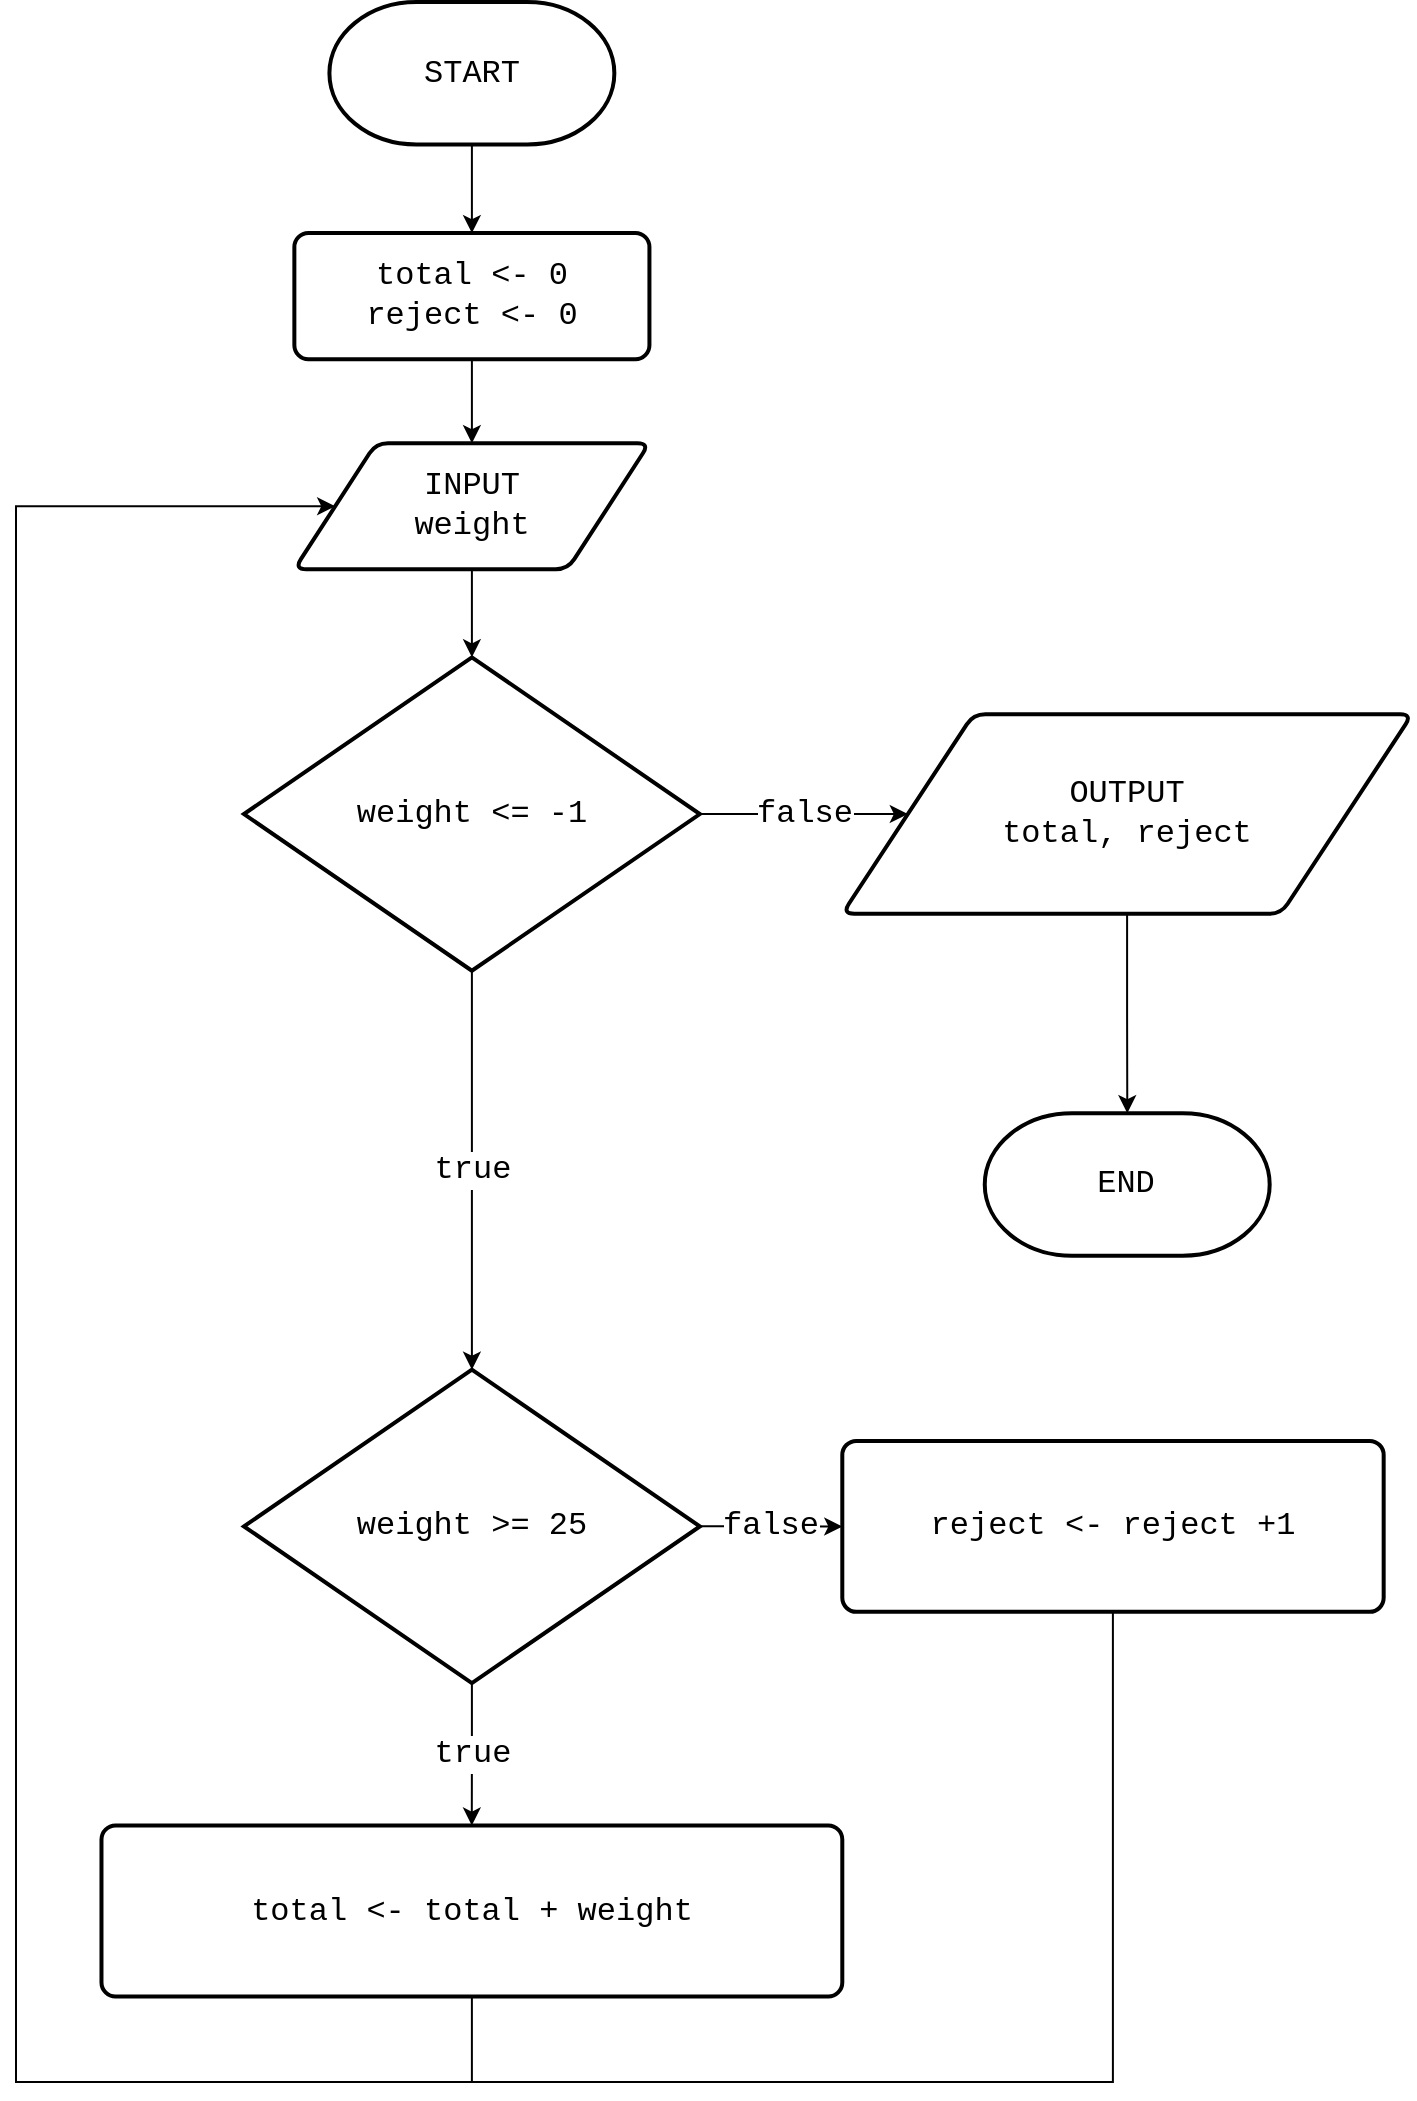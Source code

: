 <mxfile version="12.7.9" type="device"><diagram id="C5RBs43oDa-KdzZeNtuy" name="Page-1"><mxGraphModel dx="2480" dy="1277" grid="1" gridSize="10" guides="1" tooltips="1" connect="1" arrows="1" fold="1" page="1" pageScale="1" pageWidth="827" pageHeight="1169" math="0" shadow="0"><root><mxCell id="WIyWlLk6GJQsqaUBKTNV-0"/><mxCell id="WIyWlLk6GJQsqaUBKTNV-1" parent="WIyWlLk6GJQsqaUBKTNV-0"/><mxCell id="vHYgPPAdauqj7-hwLjuT-3" value="" style="group" vertex="1" connectable="0" parent="WIyWlLk6GJQsqaUBKTNV-1"><mxGeometry x="64" y="64" width="698.08" height="1040" as="geometry"/></mxCell><mxCell id="qObPydz1S5HQOurG-DKr-0" value="&lt;span style=&quot;font-size: 16px;&quot;&gt;&lt;font style=&quot;font-size: 16px;&quot;&gt;START&lt;/font&gt;&lt;/span&gt;" style="strokeWidth=2;html=1;shape=mxgraph.flowchart.terminator;whiteSpace=wrap;fontSize=16;fontStyle=0;fontFamily=Courier New;" parent="vHYgPPAdauqj7-hwLjuT-3" vertex="1"><mxGeometry x="156.712" width="142.465" height="71.233" as="geometry"/></mxCell><mxCell id="qObPydz1S5HQOurG-DKr-17" value="&lt;font style=&quot;font-size: 16px&quot;&gt;weight &amp;gt;= 25&lt;/font&gt;" style="strokeWidth=2;html=1;shape=mxgraph.flowchart.decision;whiteSpace=wrap;fontFamily=Courier New;fontSize=16;" parent="vHYgPPAdauqj7-hwLjuT-3" vertex="1"><mxGeometry x="113.972" y="683.836" width="227.944" height="156.712" as="geometry"/></mxCell><mxCell id="qObPydz1S5HQOurG-DKr-25" value="reject &amp;lt;- reject +1" style="rounded=1;whiteSpace=wrap;html=1;absoluteArcSize=1;arcSize=14;strokeWidth=2;fontFamily=Courier New;fontSize=16;" parent="vHYgPPAdauqj7-hwLjuT-3" vertex="1"><mxGeometry x="413.149" y="719.452" width="270.684" height="85.479" as="geometry"/></mxCell><mxCell id="qObPydz1S5HQOurG-DKr-27" value="false" style="edgeStyle=orthogonalEdgeStyle;rounded=0;orthogonalLoop=1;jettySize=auto;html=1;fontFamily=Courier New;fontSize=16;" parent="vHYgPPAdauqj7-hwLjuT-3" source="qObPydz1S5HQOurG-DKr-17" target="qObPydz1S5HQOurG-DKr-25" edge="1"><mxGeometry relative="1" as="geometry"/></mxCell><mxCell id="qObPydz1S5HQOurG-DKr-28" value="total &amp;lt;- total + weight" style="rounded=1;whiteSpace=wrap;html=1;absoluteArcSize=1;arcSize=14;strokeWidth=2;fontSize=16;fontStyle=0;fontFamily=Courier New;" parent="vHYgPPAdauqj7-hwLjuT-3" vertex="1"><mxGeometry x="42.74" y="911.781" width="370.41" height="85.479" as="geometry"/></mxCell><mxCell id="qObPydz1S5HQOurG-DKr-66" value="true" style="edgeStyle=orthogonalEdgeStyle;rounded=0;orthogonalLoop=1;jettySize=auto;html=1;fontFamily=Courier New;fontSize=16;" parent="vHYgPPAdauqj7-hwLjuT-3" source="qObPydz1S5HQOurG-DKr-17" target="qObPydz1S5HQOurG-DKr-28" edge="1"><mxGeometry relative="1" as="geometry"/></mxCell><mxCell id="qObPydz1S5HQOurG-DKr-39" value="INPUT&lt;br style=&quot;font-size: 16px&quot;&gt;weight" style="shape=parallelogram;html=1;strokeWidth=2;perimeter=parallelogramPerimeter;whiteSpace=wrap;rounded=1;arcSize=12;size=0.23;fontFamily=Courier New;fontSize=16;" parent="vHYgPPAdauqj7-hwLjuT-3" vertex="1"><mxGeometry x="139.181" y="220.606" width="177.535" height="63.03" as="geometry"/></mxCell><mxCell id="qObPydz1S5HQOurG-DKr-3" value="" style="edgeStyle=orthogonalEdgeStyle;rounded=0;orthogonalLoop=1;jettySize=auto;html=1;fontSize=16;fontStyle=0;fontFamily=Courier New;entryX=0.5;entryY=0;entryDx=0;entryDy=0;" parent="vHYgPPAdauqj7-hwLjuT-3" source="qObPydz1S5HQOurG-DKr-0" edge="1"><mxGeometry relative="1" as="geometry"><mxPoint x="227.949" y="115.556" as="targetPoint"/></mxGeometry></mxCell><mxCell id="qObPydz1S5HQOurG-DKr-38" style="edgeStyle=orthogonalEdgeStyle;rounded=0;orthogonalLoop=1;jettySize=auto;html=1;fontFamily=Courier New;fontSize=16;entryX=0;entryY=0.5;entryDx=0;entryDy=0;" parent="vHYgPPAdauqj7-hwLjuT-3" source="qObPydz1S5HQOurG-DKr-25" target="qObPydz1S5HQOurG-DKr-39" edge="1"><mxGeometry relative="1" as="geometry"><mxPoint x="159.076" y="279.757" as="targetPoint"/><Array as="points"><mxPoint x="548.362" y="1040"/><mxPoint y="1040"/><mxPoint y="252.121"/></Array></mxGeometry></mxCell><mxCell id="qObPydz1S5HQOurG-DKr-40" value="OUTPUT&lt;br&gt;total, reject" style="shape=parallelogram;html=1;strokeWidth=2;perimeter=parallelogramPerimeter;whiteSpace=wrap;rounded=1;arcSize=12;size=0.23;fontFamily=Courier New;fontSize=16;" parent="vHYgPPAdauqj7-hwLjuT-3" vertex="1"><mxGeometry x="413.149" y="356.164" width="284.931" height="99.726" as="geometry"/></mxCell><mxCell id="qObPydz1S5HQOurG-DKr-61" value="true" style="edgeStyle=orthogonalEdgeStyle;rounded=0;orthogonalLoop=1;jettySize=auto;html=1;fontFamily=Courier New;fontSize=16;" parent="vHYgPPAdauqj7-hwLjuT-3" source="qObPydz1S5HQOurG-DKr-59" target="qObPydz1S5HQOurG-DKr-17" edge="1"><mxGeometry relative="1" as="geometry"><Array as="points"><mxPoint x="227.944" y="641.096"/><mxPoint x="227.944" y="641.096"/></Array></mxGeometry></mxCell><mxCell id="qObPydz1S5HQOurG-DKr-62" value="false" style="edgeStyle=orthogonalEdgeStyle;rounded=0;orthogonalLoop=1;jettySize=auto;html=1;entryX=0;entryY=0.5;entryDx=0;entryDy=0;fontFamily=Courier New;fontSize=16;" parent="vHYgPPAdauqj7-hwLjuT-3" source="qObPydz1S5HQOurG-DKr-59" target="qObPydz1S5HQOurG-DKr-40" edge="1"><mxGeometry relative="1" as="geometry"><Array as="points"><mxPoint x="370.41" y="406.027"/><mxPoint x="370.41" y="406.027"/></Array></mxGeometry></mxCell><mxCell id="qObPydz1S5HQOurG-DKr-59" value="&lt;font style=&quot;font-size: 16px&quot;&gt;weight &amp;lt;= -1&lt;/font&gt;" style="strokeWidth=2;html=1;shape=mxgraph.flowchart.decision;whiteSpace=wrap;fontFamily=Courier New;fontSize=16;" parent="vHYgPPAdauqj7-hwLjuT-3" vertex="1"><mxGeometry x="113.972" y="327.671" width="227.944" height="156.712" as="geometry"/></mxCell><mxCell id="qObPydz1S5HQOurG-DKr-60" value="" style="edgeStyle=orthogonalEdgeStyle;rounded=0;orthogonalLoop=1;jettySize=auto;html=1;fontFamily=Courier New;fontSize=16;" parent="vHYgPPAdauqj7-hwLjuT-3" source="qObPydz1S5HQOurG-DKr-39" target="qObPydz1S5HQOurG-DKr-59" edge="1"><mxGeometry relative="1" as="geometry"/></mxCell><mxCell id="qObPydz1S5HQOurG-DKr-63" value="&lt;span style=&quot;font-size: 16px&quot;&gt;&lt;font style=&quot;font-size: 16px&quot;&gt;END&lt;/font&gt;&lt;/span&gt;" style="strokeWidth=2;html=1;shape=mxgraph.flowchart.terminator;whiteSpace=wrap;fontSize=16;fontStyle=0;fontFamily=Courier New;" parent="vHYgPPAdauqj7-hwLjuT-3" vertex="1"><mxGeometry x="484.382" y="555.616" width="142.465" height="71.233" as="geometry"/></mxCell><mxCell id="qObPydz1S5HQOurG-DKr-64" value="" style="edgeStyle=orthogonalEdgeStyle;rounded=0;orthogonalLoop=1;jettySize=auto;html=1;fontFamily=Courier New;fontSize=16;" parent="vHYgPPAdauqj7-hwLjuT-3" source="qObPydz1S5HQOurG-DKr-40" target="qObPydz1S5HQOurG-DKr-63" edge="1"><mxGeometry relative="1" as="geometry"/></mxCell><mxCell id="qObPydz1S5HQOurG-DKr-70" value="" style="endArrow=none;html=1;fontFamily=Courier New;fontSize=16;exitX=0.5;exitY=1;exitDx=0;exitDy=0;" parent="vHYgPPAdauqj7-hwLjuT-3" source="qObPydz1S5HQOurG-DKr-28" edge="1"><mxGeometry width="50" height="50" relative="1" as="geometry"><mxPoint x="555.615" y="655.342" as="sourcePoint"/><mxPoint x="227.944" y="1040" as="targetPoint"/></mxGeometry></mxCell><mxCell id="vHYgPPAdauqj7-hwLjuT-1" style="edgeStyle=none;rounded=0;orthogonalLoop=1;jettySize=auto;html=1;entryX=0.5;entryY=0;entryDx=0;entryDy=0;fontFamily=Courier New;fontSize=16;" edge="1" parent="vHYgPPAdauqj7-hwLjuT-3" target="qObPydz1S5HQOurG-DKr-39"><mxGeometry relative="1" as="geometry"><mxPoint x="227.949" y="178.586" as="sourcePoint"/></mxGeometry></mxCell><mxCell id="vHYgPPAdauqj7-hwLjuT-2" value="total &amp;lt;- 0&lt;br&gt;reject &amp;lt;- 0" style="rounded=1;whiteSpace=wrap;html=1;absoluteArcSize=1;arcSize=14;strokeWidth=2;fontFamily=Courier New;fontSize=16;" vertex="1" parent="vHYgPPAdauqj7-hwLjuT-3"><mxGeometry x="139.181" y="115.556" width="177.535" height="63.03" as="geometry"/></mxCell></root></mxGraphModel></diagram></mxfile>